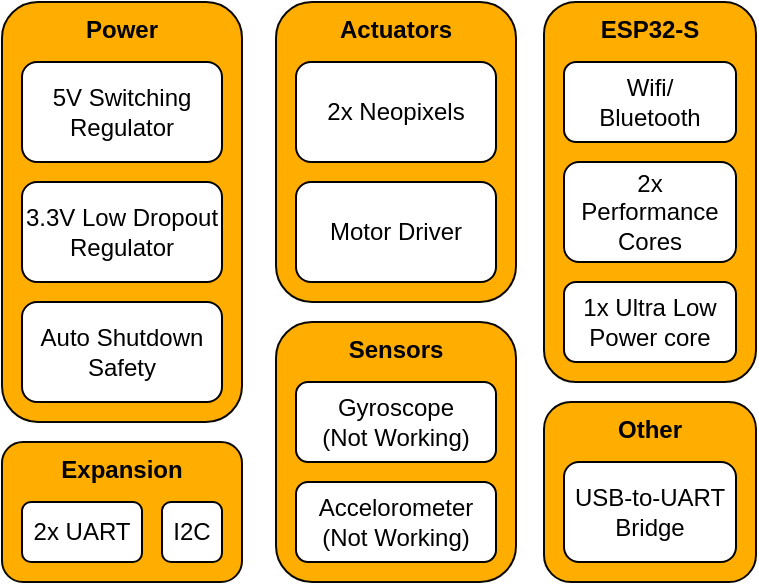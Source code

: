 <mxfile version="16.0.2" type="device"><diagram id="h6-QqcTicPE7ur2Fy3hi" name="Page-1"><mxGraphModel dx="981" dy="542" grid="1" gridSize="10" guides="1" tooltips="1" connect="1" arrows="1" fold="1" page="1" pageScale="1" pageWidth="827" pageHeight="1169" math="0" shadow="0"><root><mxCell id="0"/><mxCell id="1" parent="0"/><mxCell id="SVJE-ZmyXQC-SnaC5g20-25" value="&lt;b&gt;Other&lt;/b&gt;" style="rounded=1;whiteSpace=wrap;html=1;verticalAlign=top;fillColor=#FFAE00;strokeColor=#0A0802;" vertex="1" parent="1"><mxGeometry x="414" y="220" width="106" height="90" as="geometry"/></mxCell><mxCell id="SVJE-ZmyXQC-SnaC5g20-15" value="&lt;b&gt;Power&lt;/b&gt;" style="rounded=1;whiteSpace=wrap;html=1;verticalAlign=top;fillColor=#FFAE00;strokeColor=#0A0802;" vertex="1" parent="1"><mxGeometry x="143" y="20" width="120" height="210" as="geometry"/></mxCell><mxCell id="SVJE-ZmyXQC-SnaC5g20-14" value="&lt;b&gt;Sensors&lt;/b&gt;" style="rounded=1;whiteSpace=wrap;html=1;verticalAlign=top;fillColor=#FFAE00;strokeColor=#0A0802;" vertex="1" parent="1"><mxGeometry x="280" y="180" width="120" height="130" as="geometry"/></mxCell><mxCell id="SVJE-ZmyXQC-SnaC5g20-3" value="Gyroscope&lt;br&gt;(Not Working)" style="rounded=1;whiteSpace=wrap;html=1;" vertex="1" parent="1"><mxGeometry x="290" y="210" width="100" height="40" as="geometry"/></mxCell><mxCell id="SVJE-ZmyXQC-SnaC5g20-4" value="&lt;b&gt;ESP32-S&lt;/b&gt;" style="rounded=1;whiteSpace=wrap;html=1;verticalAlign=top;fillColor=#FFAE00;strokeColor=#0A0802;" vertex="1" parent="1"><mxGeometry x="414" y="20" width="106" height="190" as="geometry"/></mxCell><mxCell id="SVJE-ZmyXQC-SnaC5g20-5" value="USB-to-UART Bridge" style="rounded=1;whiteSpace=wrap;html=1;" vertex="1" parent="1"><mxGeometry x="424" y="250" width="86" height="50" as="geometry"/></mxCell><mxCell id="SVJE-ZmyXQC-SnaC5g20-6" value="5V Switching Regulator" style="rounded=1;whiteSpace=wrap;html=1;" vertex="1" parent="1"><mxGeometry x="153" y="50" width="100" height="50" as="geometry"/></mxCell><mxCell id="SVJE-ZmyXQC-SnaC5g20-7" value="3.3V Low Dropout Regulator" style="rounded=1;whiteSpace=wrap;html=1;" vertex="1" parent="1"><mxGeometry x="153" y="110" width="100" height="50" as="geometry"/></mxCell><mxCell id="SVJE-ZmyXQC-SnaC5g20-8" value="Auto Shutdown Safety" style="rounded=1;whiteSpace=wrap;html=1;" vertex="1" parent="1"><mxGeometry x="153" y="170" width="100" height="50" as="geometry"/></mxCell><mxCell id="SVJE-ZmyXQC-SnaC5g20-12" value="&lt;b&gt;Actuators&lt;/b&gt;" style="rounded=1;whiteSpace=wrap;html=1;verticalAlign=top;fillColor=#FFAE00;strokeColor=#0A0802;" vertex="1" parent="1"><mxGeometry x="280" y="20" width="120" height="150" as="geometry"/></mxCell><mxCell id="SVJE-ZmyXQC-SnaC5g20-9" value="Wifi/&lt;br&gt;Bluetooth" style="rounded=1;whiteSpace=wrap;html=1;" vertex="1" parent="1"><mxGeometry x="424" y="50" width="86" height="40" as="geometry"/></mxCell><mxCell id="SVJE-ZmyXQC-SnaC5g20-10" value="2x Performance Cores" style="rounded=1;whiteSpace=wrap;html=1;" vertex="1" parent="1"><mxGeometry x="424" y="100" width="86" height="50" as="geometry"/></mxCell><mxCell id="SVJE-ZmyXQC-SnaC5g20-11" value="1x Ultra Low Power core" style="rounded=1;whiteSpace=wrap;html=1;" vertex="1" parent="1"><mxGeometry x="424" y="160" width="86" height="40" as="geometry"/></mxCell><mxCell id="SVJE-ZmyXQC-SnaC5g20-2" value="2x Neopixels" style="rounded=1;whiteSpace=wrap;html=1;" vertex="1" parent="1"><mxGeometry x="290" y="50" width="100" height="50" as="geometry"/></mxCell><mxCell id="SVJE-ZmyXQC-SnaC5g20-1" value="Motor Driver" style="rounded=1;whiteSpace=wrap;html=1;" vertex="1" parent="1"><mxGeometry x="290" y="110" width="100" height="50" as="geometry"/></mxCell><mxCell id="SVJE-ZmyXQC-SnaC5g20-19" value="Accelorometer&lt;br&gt;(Not Working)" style="rounded=1;whiteSpace=wrap;html=1;" vertex="1" parent="1"><mxGeometry x="290" y="260" width="100" height="40" as="geometry"/></mxCell><mxCell id="SVJE-ZmyXQC-SnaC5g20-20" value="&lt;b&gt;Expansion&lt;/b&gt;" style="rounded=1;whiteSpace=wrap;html=1;verticalAlign=top;fillColor=#FFAE00;strokeColor=#0A0802;" vertex="1" parent="1"><mxGeometry x="143" y="240" width="120" height="70" as="geometry"/></mxCell><mxCell id="SVJE-ZmyXQC-SnaC5g20-21" value="2x UART" style="rounded=1;whiteSpace=wrap;html=1;" vertex="1" parent="1"><mxGeometry x="153" y="270" width="60" height="30" as="geometry"/></mxCell><mxCell id="SVJE-ZmyXQC-SnaC5g20-22" value="I2C" style="rounded=1;whiteSpace=wrap;html=1;" vertex="1" parent="1"><mxGeometry x="223" y="270" width="30" height="30" as="geometry"/></mxCell></root></mxGraphModel></diagram></mxfile>